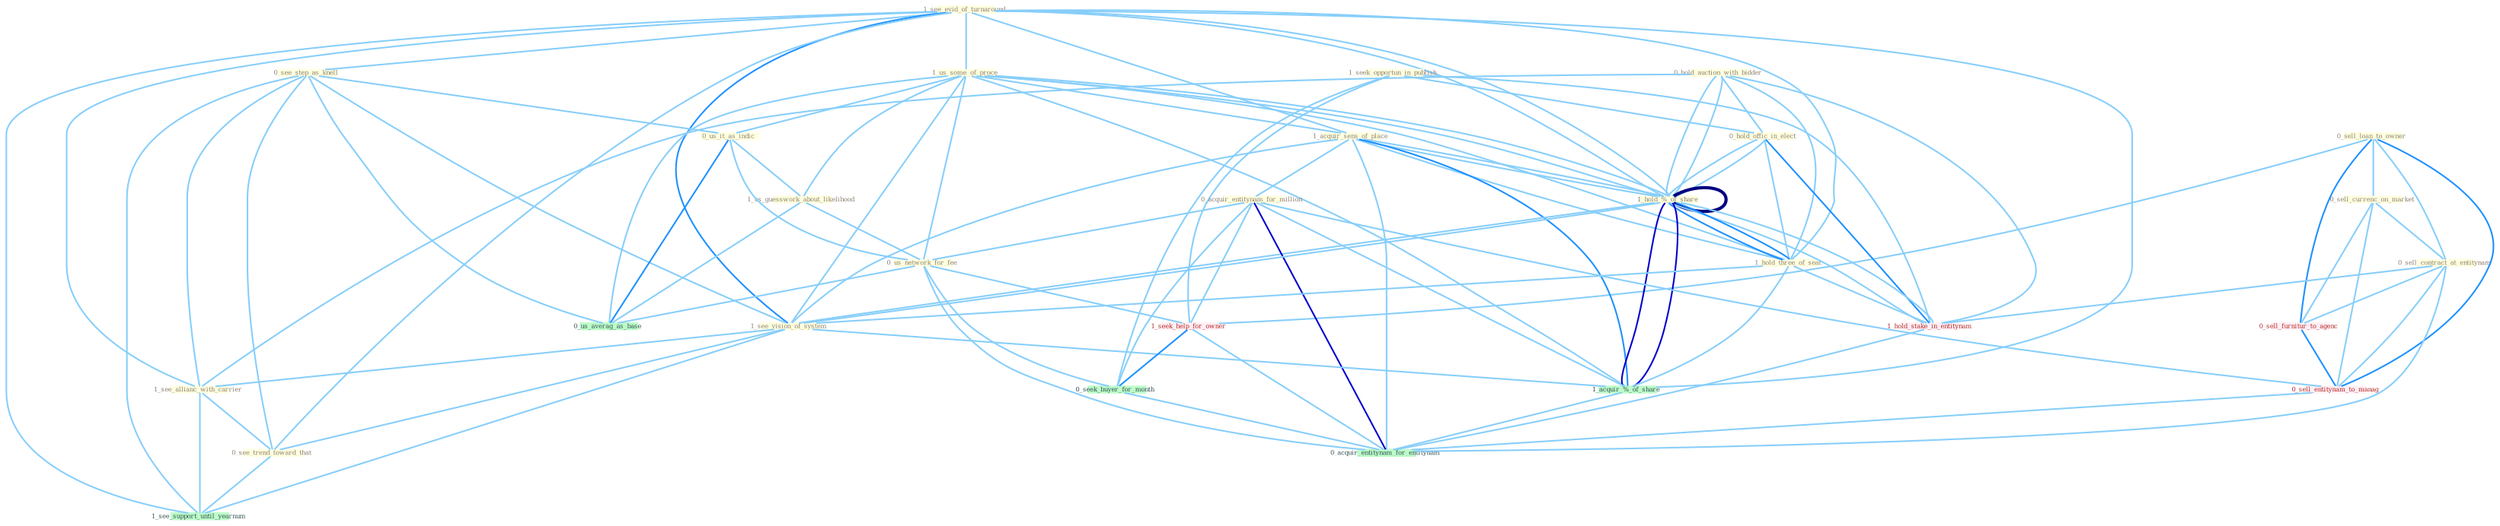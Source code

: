Graph G{ 
    node
    [shape=polygon,style=filled,width=.5,height=.06,color="#BDFCC9",fixedsize=true,fontsize=4,
    fontcolor="#2f4f4f"];
    {node
    [color="#ffffe0", fontcolor="#8b7d6b"] "1_see_evid_of_turnaround " "1_seek_opportun_in_publish " "1_us_some_of_proce " "0_sell_loan_to_owner " "1_acquir_sens_of_place " "0_hold_auction_with_bidder " "0_sell_currenc_on_market " "0_hold_offic_in_elect " "0_see_step_as_knell " "0_us_it_as_indic " "1_us_guesswork_about_likelihood " "1_hold_%_of_share " "0_acquir_entitynam_for_million " "0_sell_contract_at_entitynam " "1_hold_three_of_seat " "1_see_vision_of_system " "1_see_allianc_with_carrier " "0_us_network_for_fee " "0_see_trend_toward_that "}
{node [color="#fff0f5", fontcolor="#b22222"] "1_hold_stake_in_entitynam " "1_seek_help_for_owner " "0_sell_furnitur_to_agenc " "0_sell_entitynam_to_manag "}
edge [color="#B0E2FF"];

	"1_see_evid_of_turnaround " -- "1_us_some_of_proce " [w="1", color="#87cefa" ];
	"1_see_evid_of_turnaround " -- "1_acquir_sens_of_place " [w="1", color="#87cefa" ];
	"1_see_evid_of_turnaround " -- "0_see_step_as_knell " [w="1", color="#87cefa" ];
	"1_see_evid_of_turnaround " -- "1_hold_%_of_share " [w="1", color="#87cefa" ];
	"1_see_evid_of_turnaround " -- "1_hold_three_of_seat " [w="1", color="#87cefa" ];
	"1_see_evid_of_turnaround " -- "1_see_vision_of_system " [w="2", color="#1e90ff" , len=0.8];
	"1_see_evid_of_turnaround " -- "1_see_allianc_with_carrier " [w="1", color="#87cefa" ];
	"1_see_evid_of_turnaround " -- "0_see_trend_toward_that " [w="1", color="#87cefa" ];
	"1_see_evid_of_turnaround " -- "1_hold_%_of_share " [w="1", color="#87cefa" ];
	"1_see_evid_of_turnaround " -- "1_acquir_%_of_share " [w="1", color="#87cefa" ];
	"1_see_evid_of_turnaround " -- "1_see_support_until_yearnum " [w="1", color="#87cefa" ];
	"1_seek_opportun_in_publish " -- "0_hold_offic_in_elect " [w="1", color="#87cefa" ];
	"1_seek_opportun_in_publish " -- "1_hold_stake_in_entitynam " [w="1", color="#87cefa" ];
	"1_seek_opportun_in_publish " -- "1_seek_help_for_owner " [w="1", color="#87cefa" ];
	"1_seek_opportun_in_publish " -- "0_seek_buyer_for_month " [w="1", color="#87cefa" ];
	"1_us_some_of_proce " -- "1_acquir_sens_of_place " [w="1", color="#87cefa" ];
	"1_us_some_of_proce " -- "0_us_it_as_indic " [w="1", color="#87cefa" ];
	"1_us_some_of_proce " -- "1_us_guesswork_about_likelihood " [w="1", color="#87cefa" ];
	"1_us_some_of_proce " -- "1_hold_%_of_share " [w="1", color="#87cefa" ];
	"1_us_some_of_proce " -- "1_hold_three_of_seat " [w="1", color="#87cefa" ];
	"1_us_some_of_proce " -- "1_see_vision_of_system " [w="1", color="#87cefa" ];
	"1_us_some_of_proce " -- "0_us_network_for_fee " [w="1", color="#87cefa" ];
	"1_us_some_of_proce " -- "1_hold_%_of_share " [w="1", color="#87cefa" ];
	"1_us_some_of_proce " -- "1_acquir_%_of_share " [w="1", color="#87cefa" ];
	"1_us_some_of_proce " -- "0_us_averag_as_base " [w="1", color="#87cefa" ];
	"0_sell_loan_to_owner " -- "0_sell_currenc_on_market " [w="1", color="#87cefa" ];
	"0_sell_loan_to_owner " -- "0_sell_contract_at_entitynam " [w="1", color="#87cefa" ];
	"0_sell_loan_to_owner " -- "1_seek_help_for_owner " [w="1", color="#87cefa" ];
	"0_sell_loan_to_owner " -- "0_sell_furnitur_to_agenc " [w="2", color="#1e90ff" , len=0.8];
	"0_sell_loan_to_owner " -- "0_sell_entitynam_to_manag " [w="2", color="#1e90ff" , len=0.8];
	"1_acquir_sens_of_place " -- "1_hold_%_of_share " [w="1", color="#87cefa" ];
	"1_acquir_sens_of_place " -- "0_acquir_entitynam_for_million " [w="1", color="#87cefa" ];
	"1_acquir_sens_of_place " -- "1_hold_three_of_seat " [w="1", color="#87cefa" ];
	"1_acquir_sens_of_place " -- "1_see_vision_of_system " [w="1", color="#87cefa" ];
	"1_acquir_sens_of_place " -- "1_hold_%_of_share " [w="1", color="#87cefa" ];
	"1_acquir_sens_of_place " -- "1_acquir_%_of_share " [w="2", color="#1e90ff" , len=0.8];
	"1_acquir_sens_of_place " -- "0_acquir_entitynam_for_entitynam " [w="1", color="#87cefa" ];
	"0_hold_auction_with_bidder " -- "0_hold_offic_in_elect " [w="1", color="#87cefa" ];
	"0_hold_auction_with_bidder " -- "1_hold_%_of_share " [w="1", color="#87cefa" ];
	"0_hold_auction_with_bidder " -- "1_hold_three_of_seat " [w="1", color="#87cefa" ];
	"0_hold_auction_with_bidder " -- "1_see_allianc_with_carrier " [w="1", color="#87cefa" ];
	"0_hold_auction_with_bidder " -- "1_hold_%_of_share " [w="1", color="#87cefa" ];
	"0_hold_auction_with_bidder " -- "1_hold_stake_in_entitynam " [w="1", color="#87cefa" ];
	"0_sell_currenc_on_market " -- "0_sell_contract_at_entitynam " [w="1", color="#87cefa" ];
	"0_sell_currenc_on_market " -- "0_sell_furnitur_to_agenc " [w="1", color="#87cefa" ];
	"0_sell_currenc_on_market " -- "0_sell_entitynam_to_manag " [w="1", color="#87cefa" ];
	"0_hold_offic_in_elect " -- "1_hold_%_of_share " [w="1", color="#87cefa" ];
	"0_hold_offic_in_elect " -- "1_hold_three_of_seat " [w="1", color="#87cefa" ];
	"0_hold_offic_in_elect " -- "1_hold_%_of_share " [w="1", color="#87cefa" ];
	"0_hold_offic_in_elect " -- "1_hold_stake_in_entitynam " [w="2", color="#1e90ff" , len=0.8];
	"0_see_step_as_knell " -- "0_us_it_as_indic " [w="1", color="#87cefa" ];
	"0_see_step_as_knell " -- "1_see_vision_of_system " [w="1", color="#87cefa" ];
	"0_see_step_as_knell " -- "1_see_allianc_with_carrier " [w="1", color="#87cefa" ];
	"0_see_step_as_knell " -- "0_see_trend_toward_that " [w="1", color="#87cefa" ];
	"0_see_step_as_knell " -- "1_see_support_until_yearnum " [w="1", color="#87cefa" ];
	"0_see_step_as_knell " -- "0_us_averag_as_base " [w="1", color="#87cefa" ];
	"0_us_it_as_indic " -- "1_us_guesswork_about_likelihood " [w="1", color="#87cefa" ];
	"0_us_it_as_indic " -- "0_us_network_for_fee " [w="1", color="#87cefa" ];
	"0_us_it_as_indic " -- "0_us_averag_as_base " [w="2", color="#1e90ff" , len=0.8];
	"1_us_guesswork_about_likelihood " -- "0_us_network_for_fee " [w="1", color="#87cefa" ];
	"1_us_guesswork_about_likelihood " -- "0_us_averag_as_base " [w="1", color="#87cefa" ];
	"1_hold_%_of_share " -- "1_hold_three_of_seat " [w="2", color="#1e90ff" , len=0.8];
	"1_hold_%_of_share " -- "1_see_vision_of_system " [w="1", color="#87cefa" ];
	"1_hold_%_of_share " -- "1_hold_%_of_share " [w="4", style=bold, color="#000080", len=0.4];
	"1_hold_%_of_share " -- "1_hold_stake_in_entitynam " [w="1", color="#87cefa" ];
	"1_hold_%_of_share " -- "1_acquir_%_of_share " [w="3", color="#0000cd" , len=0.6];
	"0_acquir_entitynam_for_million " -- "0_us_network_for_fee " [w="1", color="#87cefa" ];
	"0_acquir_entitynam_for_million " -- "1_seek_help_for_owner " [w="1", color="#87cefa" ];
	"0_acquir_entitynam_for_million " -- "0_seek_buyer_for_month " [w="1", color="#87cefa" ];
	"0_acquir_entitynam_for_million " -- "1_acquir_%_of_share " [w="1", color="#87cefa" ];
	"0_acquir_entitynam_for_million " -- "0_sell_entitynam_to_manag " [w="1", color="#87cefa" ];
	"0_acquir_entitynam_for_million " -- "0_acquir_entitynam_for_entitynam " [w="3", color="#0000cd" , len=0.6];
	"0_sell_contract_at_entitynam " -- "1_hold_stake_in_entitynam " [w="1", color="#87cefa" ];
	"0_sell_contract_at_entitynam " -- "0_sell_furnitur_to_agenc " [w="1", color="#87cefa" ];
	"0_sell_contract_at_entitynam " -- "0_sell_entitynam_to_manag " [w="1", color="#87cefa" ];
	"0_sell_contract_at_entitynam " -- "0_acquir_entitynam_for_entitynam " [w="1", color="#87cefa" ];
	"1_hold_three_of_seat " -- "1_see_vision_of_system " [w="1", color="#87cefa" ];
	"1_hold_three_of_seat " -- "1_hold_%_of_share " [w="2", color="#1e90ff" , len=0.8];
	"1_hold_three_of_seat " -- "1_hold_stake_in_entitynam " [w="1", color="#87cefa" ];
	"1_hold_three_of_seat " -- "1_acquir_%_of_share " [w="1", color="#87cefa" ];
	"1_see_vision_of_system " -- "1_see_allianc_with_carrier " [w="1", color="#87cefa" ];
	"1_see_vision_of_system " -- "0_see_trend_toward_that " [w="1", color="#87cefa" ];
	"1_see_vision_of_system " -- "1_hold_%_of_share " [w="1", color="#87cefa" ];
	"1_see_vision_of_system " -- "1_acquir_%_of_share " [w="1", color="#87cefa" ];
	"1_see_vision_of_system " -- "1_see_support_until_yearnum " [w="1", color="#87cefa" ];
	"1_see_allianc_with_carrier " -- "0_see_trend_toward_that " [w="1", color="#87cefa" ];
	"1_see_allianc_with_carrier " -- "1_see_support_until_yearnum " [w="1", color="#87cefa" ];
	"0_us_network_for_fee " -- "1_seek_help_for_owner " [w="1", color="#87cefa" ];
	"0_us_network_for_fee " -- "0_seek_buyer_for_month " [w="1", color="#87cefa" ];
	"0_us_network_for_fee " -- "0_us_averag_as_base " [w="1", color="#87cefa" ];
	"0_us_network_for_fee " -- "0_acquir_entitynam_for_entitynam " [w="1", color="#87cefa" ];
	"0_see_trend_toward_that " -- "1_see_support_until_yearnum " [w="1", color="#87cefa" ];
	"1_hold_%_of_share " -- "1_hold_stake_in_entitynam " [w="1", color="#87cefa" ];
	"1_hold_%_of_share " -- "1_acquir_%_of_share " [w="3", color="#0000cd" , len=0.6];
	"1_hold_stake_in_entitynam " -- "0_acquir_entitynam_for_entitynam " [w="1", color="#87cefa" ];
	"1_seek_help_for_owner " -- "0_seek_buyer_for_month " [w="2", color="#1e90ff" , len=0.8];
	"1_seek_help_for_owner " -- "0_acquir_entitynam_for_entitynam " [w="1", color="#87cefa" ];
	"0_seek_buyer_for_month " -- "0_acquir_entitynam_for_entitynam " [w="1", color="#87cefa" ];
	"1_acquir_%_of_share " -- "0_acquir_entitynam_for_entitynam " [w="1", color="#87cefa" ];
	"0_sell_furnitur_to_agenc " -- "0_sell_entitynam_to_manag " [w="2", color="#1e90ff" , len=0.8];
	"0_sell_entitynam_to_manag " -- "0_acquir_entitynam_for_entitynam " [w="1", color="#87cefa" ];
}